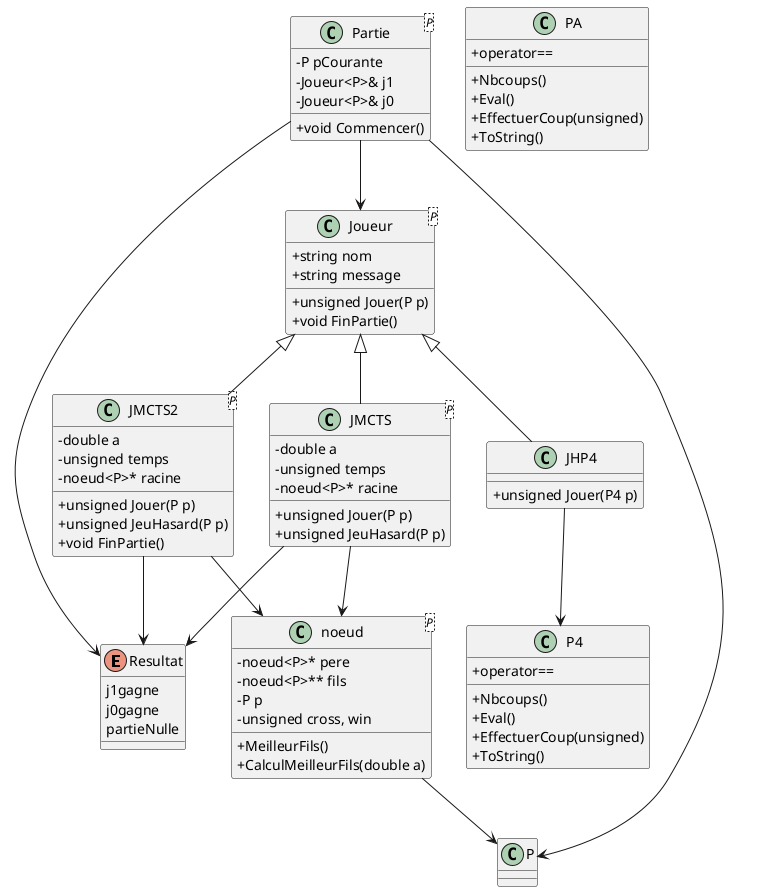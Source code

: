 @startuml
skinparam classAttributeIconSize 0

enum Resultat {
  j1gagne
  j0gagne
  partieNulle
}

class Joueur<P> {
  +string nom
  +unsigned Jouer(P p)
  +void FinPartie()
  +string message
}

class JMCTS<P> {
  -double a
  -unsigned temps
  -noeud<P>* racine
  +unsigned Jouer(P p)
  +unsigned JeuHasard(P p)
}

class JMCTS2<P> {
  -double a
  -unsigned temps
  -noeud<P>* racine
  +unsigned Jouer(P p)
  +unsigned JeuHasard(P p)
  +void FinPartie()
}

class JHP4 {
  +unsigned Jouer(P4 p)
}

class Partie<P> {
  -P pCourante
  -Joueur<P>& j1
  -Joueur<P>& j0
  +void Commencer()
}

class noeud<P> {
  -noeud<P>* pere
  -noeud<P>** fils
  -P p
  -unsigned cross, win
  +MeilleurFils()
  +CalculMeilleurFils(double a)
}

class P4 {
  +Nbcoups()
  +Eval()
  +EffectuerCoup(unsigned)
  +ToString()
  +operator==
}

class PA {
  +Nbcoups()
  +Eval()
  +EffectuerCoup(unsigned)
  +ToString()
  +operator==
}

Joueur <|-- JMCTS
Joueur <|-- JMCTS2
Joueur <|-- JHP4
Partie --> Joueur
Partie --> Resultat
JMCTS --> noeud
JMCTS2 --> noeud
noeud --> P
JMCTS --> Resultat
JMCTS2 --> Resultat
Partie --> P
JHP4 --> P4

@enduml